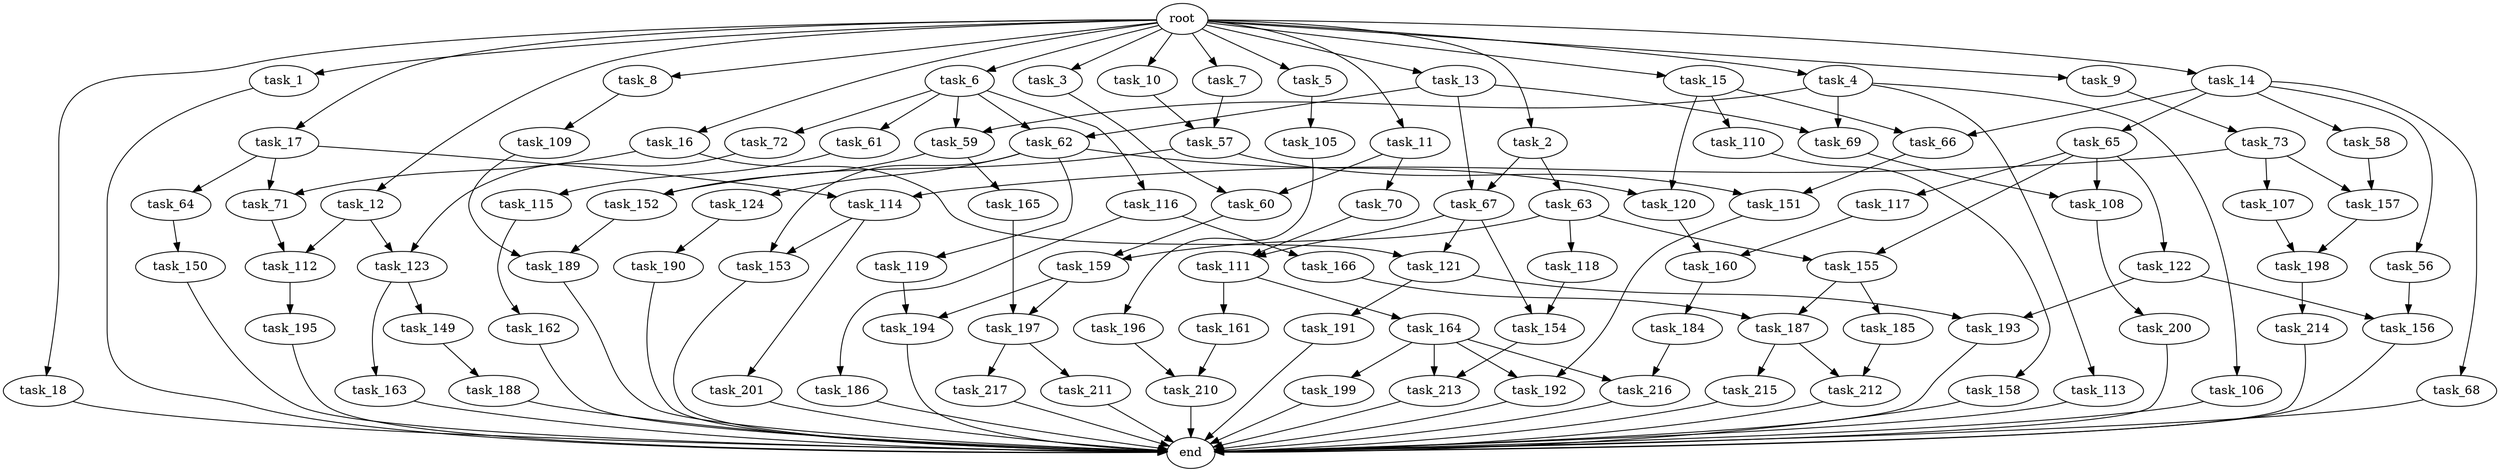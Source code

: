 digraph G {
  task_67 [size="155477816115.200012"];
  task_193 [size="99643241267.200012"];
  task_12 [size="102.400000"];
  task_201 [size="30923764531.200001"];
  task_5 [size="102.400000"];
  task_162 [size="54975581388.800003"];
  task_217 [size="13743895347.200001"];
  task_63 [size="69578470195.199997"];
  task_196 [size="42090679500.800003"];
  task_164 [size="3435973836.800000"];
  task_17 [size="102.400000"];
  task_2 [size="102.400000"];
  task_121 [size="155477816115.200012"];
  task_216 [size="91053306675.200012"];
  task_161 [size="3435973836.800000"];
  task_166 [size="54975581388.800003"];
  task_60 [size="107374182400.000000"];
  task_198 [size="85899345920.000000"];
  task_15 [size="102.400000"];
  task_163 [size="69578470195.199997"];
  task_58 [size="7730941132.800000"];
  task_11 [size="102.400000"];
  task_150 [size="85899345920.000000"];
  task_165 [size="30923764531.200001"];
  task_191 [size="85899345920.000000"];
  task_64 [size="13743895347.200001"];
  task_156 [size="17179869184.000000"];
  task_200 [size="7730941132.800000"];
  end [size="0.000000"];
  root [size="0.000000"];
  task_72 [size="21474836480.000000"];
  task_69 [size="107374182400.000000"];
  task_119 [size="54975581388.800003"];
  task_71 [size="83322365542.400009"];
  task_152 [size="85899345920.000000"];
  task_190 [size="69578470195.199997"];
  task_114 [size="55834574848.000000"];
  task_8 [size="102.400000"];
  task_155 [size="93630287052.800003"];
  task_18 [size="102.400000"];
  task_215 [size="69578470195.199997"];
  task_109 [size="42090679500.800003"];
  task_122 [size="7730941132.800000"];
  task_194 [size="58411555225.600006"];
  task_105 [size="42090679500.800003"];
  task_106 [size="21474836480.000000"];
  task_186 [size="54975581388.800003"];
  task_214 [size="7730941132.800000"];
  task_188 [size="3435973836.800000"];
  task_73 [size="7730941132.800000"];
  task_116 [size="21474836480.000000"];
  task_199 [size="21474836480.000000"];
  task_213 [size="29205777612.800003"];
  task_1 [size="102.400000"];
  task_3 [size="102.400000"];
  task_185 [size="30923764531.200001"];
  task_56 [size="7730941132.800000"];
  task_212 [size="77309411328.000000"];
  task_157 [size="97066260889.600006"];
  task_7 [size="102.400000"];
  task_189 [size="55834574848.000000"];
  task_66 [size="49821620633.600006"];
  task_9 [size="102.400000"];
  task_149 [size="69578470195.199997"];
  task_187 [size="73014444032.000000"];
  task_4 [size="102.400000"];
  task_111 [size="127990025420.800003"];
  task_123 [size="55834574848.000000"];
  task_117 [size="7730941132.800000"];
  task_16 [size="102.400000"];
  task_159 [size="116823110451.200012"];
  task_154 [size="140874927308.800018"];
  task_6 [size="102.400000"];
  task_160 [size="44667659878.400002"];
  task_62 [size="107374182400.000000"];
  task_192 [size="35218731827.200005"];
  task_112 [size="127990025420.800003"];
  task_65 [size="7730941132.800000"];
  task_115 [size="7730941132.800000"];
  task_113 [size="21474836480.000000"];
  task_158 [size="54975581388.800003"];
  task_118 [size="85899345920.000000"];
  task_120 [size="97066260889.600006"];
  task_184 [size="7730941132.800000"];
  task_124 [size="54975581388.800003"];
  task_210 [size="17179869184.000000"];
  task_68 [size="7730941132.800000"];
  task_211 [size="13743895347.200001"];
  task_13 [size="102.400000"];
  task_61 [size="21474836480.000000"];
  task_57 [size="38654705664.000000"];
  task_151 [size="109951162777.600006"];
  task_195 [size="13743895347.200001"];
  task_59 [size="42949672960.000000"];
  task_70 [size="85899345920.000000"];
  task_197 [size="24910810316.800003"];
  task_10 [size="102.400000"];
  task_14 [size="102.400000"];
  task_110 [size="42090679500.800003"];
  task_108 [size="38654705664.000000"];
  task_153 [size="85899345920.000000"];
  task_107 [size="42090679500.800003"];

  task_67 -> task_154 [size="838860800.000000"];
  task_67 -> task_111 [size="838860800.000000"];
  task_67 -> task_121 [size="838860800.000000"];
  task_193 -> end [size="1.000000"];
  task_12 -> task_112 [size="411041792.000000"];
  task_12 -> task_123 [size="411041792.000000"];
  task_201 -> end [size="1.000000"];
  task_5 -> task_105 [size="411041792.000000"];
  task_162 -> end [size="1.000000"];
  task_217 -> end [size="1.000000"];
  task_63 -> task_118 [size="838860800.000000"];
  task_63 -> task_155 [size="838860800.000000"];
  task_63 -> task_159 [size="838860800.000000"];
  task_196 -> task_210 [size="134217728.000000"];
  task_164 -> task_199 [size="209715200.000000"];
  task_164 -> task_216 [size="209715200.000000"];
  task_164 -> task_192 [size="209715200.000000"];
  task_164 -> task_213 [size="209715200.000000"];
  task_17 -> task_64 [size="134217728.000000"];
  task_17 -> task_114 [size="134217728.000000"];
  task_17 -> task_71 [size="134217728.000000"];
  task_2 -> task_67 [size="679477248.000000"];
  task_2 -> task_63 [size="679477248.000000"];
  task_121 -> task_193 [size="838860800.000000"];
  task_121 -> task_191 [size="838860800.000000"];
  task_216 -> end [size="1.000000"];
  task_161 -> task_210 [size="33554432.000000"];
  task_166 -> task_187 [size="411041792.000000"];
  task_60 -> task_159 [size="301989888.000000"];
  task_198 -> task_214 [size="75497472.000000"];
  task_15 -> task_110 [size="411041792.000000"];
  task_15 -> task_66 [size="411041792.000000"];
  task_15 -> task_120 [size="411041792.000000"];
  task_163 -> end [size="1.000000"];
  task_58 -> task_157 [size="536870912.000000"];
  task_11 -> task_60 [size="838860800.000000"];
  task_11 -> task_70 [size="838860800.000000"];
  task_150 -> end [size="1.000000"];
  task_165 -> task_197 [size="209715200.000000"];
  task_191 -> end [size="1.000000"];
  task_64 -> task_150 [size="838860800.000000"];
  task_156 -> end [size="1.000000"];
  task_200 -> end [size="1.000000"];
  root -> task_7 [size="1.000000"];
  root -> task_8 [size="1.000000"];
  root -> task_12 [size="1.000000"];
  root -> task_18 [size="1.000000"];
  root -> task_1 [size="1.000000"];
  root -> task_3 [size="1.000000"];
  root -> task_16 [size="1.000000"];
  root -> task_5 [size="1.000000"];
  root -> task_10 [size="1.000000"];
  root -> task_6 [size="1.000000"];
  root -> task_17 [size="1.000000"];
  root -> task_9 [size="1.000000"];
  root -> task_11 [size="1.000000"];
  root -> task_4 [size="1.000000"];
  root -> task_13 [size="1.000000"];
  root -> task_2 [size="1.000000"];
  root -> task_14 [size="1.000000"];
  root -> task_15 [size="1.000000"];
  task_72 -> task_123 [size="134217728.000000"];
  task_69 -> task_108 [size="301989888.000000"];
  task_119 -> task_194 [size="536870912.000000"];
  task_71 -> task_112 [size="838860800.000000"];
  task_152 -> task_189 [size="134217728.000000"];
  task_190 -> end [size="1.000000"];
  task_114 -> task_153 [size="301989888.000000"];
  task_114 -> task_201 [size="301989888.000000"];
  task_8 -> task_109 [size="411041792.000000"];
  task_155 -> task_187 [size="301989888.000000"];
  task_155 -> task_185 [size="301989888.000000"];
  task_18 -> end [size="1.000000"];
  task_215 -> end [size="1.000000"];
  task_109 -> task_189 [size="411041792.000000"];
  task_122 -> task_193 [size="134217728.000000"];
  task_122 -> task_156 [size="134217728.000000"];
  task_194 -> end [size="1.000000"];
  task_105 -> task_196 [size="411041792.000000"];
  task_106 -> end [size="1.000000"];
  task_186 -> end [size="1.000000"];
  task_214 -> end [size="1.000000"];
  task_188 -> end [size="1.000000"];
  task_73 -> task_114 [size="411041792.000000"];
  task_73 -> task_107 [size="411041792.000000"];
  task_73 -> task_157 [size="411041792.000000"];
  task_116 -> task_166 [size="536870912.000000"];
  task_116 -> task_186 [size="536870912.000000"];
  task_199 -> end [size="1.000000"];
  task_213 -> end [size="1.000000"];
  task_1 -> end [size="1.000000"];
  task_3 -> task_60 [size="209715200.000000"];
  task_185 -> task_212 [size="75497472.000000"];
  task_56 -> task_156 [size="33554432.000000"];
  task_212 -> end [size="1.000000"];
  task_157 -> task_198 [size="301989888.000000"];
  task_7 -> task_57 [size="301989888.000000"];
  task_189 -> end [size="1.000000"];
  task_66 -> task_151 [size="536870912.000000"];
  task_9 -> task_73 [size="75497472.000000"];
  task_149 -> task_188 [size="33554432.000000"];
  task_187 -> task_215 [size="679477248.000000"];
  task_187 -> task_212 [size="679477248.000000"];
  task_4 -> task_106 [size="209715200.000000"];
  task_4 -> task_59 [size="209715200.000000"];
  task_4 -> task_69 [size="209715200.000000"];
  task_4 -> task_113 [size="209715200.000000"];
  task_111 -> task_164 [size="33554432.000000"];
  task_111 -> task_161 [size="33554432.000000"];
  task_123 -> task_149 [size="679477248.000000"];
  task_123 -> task_163 [size="679477248.000000"];
  task_117 -> task_160 [size="301989888.000000"];
  task_16 -> task_121 [size="679477248.000000"];
  task_16 -> task_71 [size="679477248.000000"];
  task_159 -> task_194 [size="33554432.000000"];
  task_159 -> task_197 [size="33554432.000000"];
  task_154 -> task_213 [size="75497472.000000"];
  task_6 -> task_116 [size="209715200.000000"];
  task_6 -> task_62 [size="209715200.000000"];
  task_6 -> task_61 [size="209715200.000000"];
  task_6 -> task_59 [size="209715200.000000"];
  task_6 -> task_72 [size="209715200.000000"];
  task_160 -> task_184 [size="75497472.000000"];
  task_62 -> task_119 [size="536870912.000000"];
  task_62 -> task_124 [size="536870912.000000"];
  task_62 -> task_120 [size="536870912.000000"];
  task_62 -> task_153 [size="536870912.000000"];
  task_192 -> end [size="1.000000"];
  task_112 -> task_195 [size="134217728.000000"];
  task_65 -> task_108 [size="75497472.000000"];
  task_65 -> task_122 [size="75497472.000000"];
  task_65 -> task_117 [size="75497472.000000"];
  task_65 -> task_155 [size="75497472.000000"];
  task_115 -> task_162 [size="536870912.000000"];
  task_113 -> end [size="1.000000"];
  task_158 -> end [size="1.000000"];
  task_118 -> task_154 [size="536870912.000000"];
  task_120 -> task_160 [size="134217728.000000"];
  task_184 -> task_216 [size="679477248.000000"];
  task_124 -> task_190 [size="679477248.000000"];
  task_210 -> end [size="1.000000"];
  task_68 -> end [size="1.000000"];
  task_211 -> end [size="1.000000"];
  task_13 -> task_67 [size="838860800.000000"];
  task_13 -> task_62 [size="838860800.000000"];
  task_13 -> task_69 [size="838860800.000000"];
  task_61 -> task_115 [size="75497472.000000"];
  task_57 -> task_152 [size="536870912.000000"];
  task_57 -> task_151 [size="536870912.000000"];
  task_151 -> task_192 [size="134217728.000000"];
  task_195 -> end [size="1.000000"];
  task_59 -> task_152 [size="301989888.000000"];
  task_59 -> task_165 [size="301989888.000000"];
  task_70 -> task_111 [size="411041792.000000"];
  task_197 -> task_217 [size="134217728.000000"];
  task_197 -> task_211 [size="134217728.000000"];
  task_10 -> task_57 [size="75497472.000000"];
  task_14 -> task_56 [size="75497472.000000"];
  task_14 -> task_66 [size="75497472.000000"];
  task_14 -> task_65 [size="75497472.000000"];
  task_14 -> task_68 [size="75497472.000000"];
  task_14 -> task_58 [size="75497472.000000"];
  task_110 -> task_158 [size="536870912.000000"];
  task_108 -> task_200 [size="75497472.000000"];
  task_153 -> end [size="1.000000"];
  task_107 -> task_198 [size="536870912.000000"];
}
